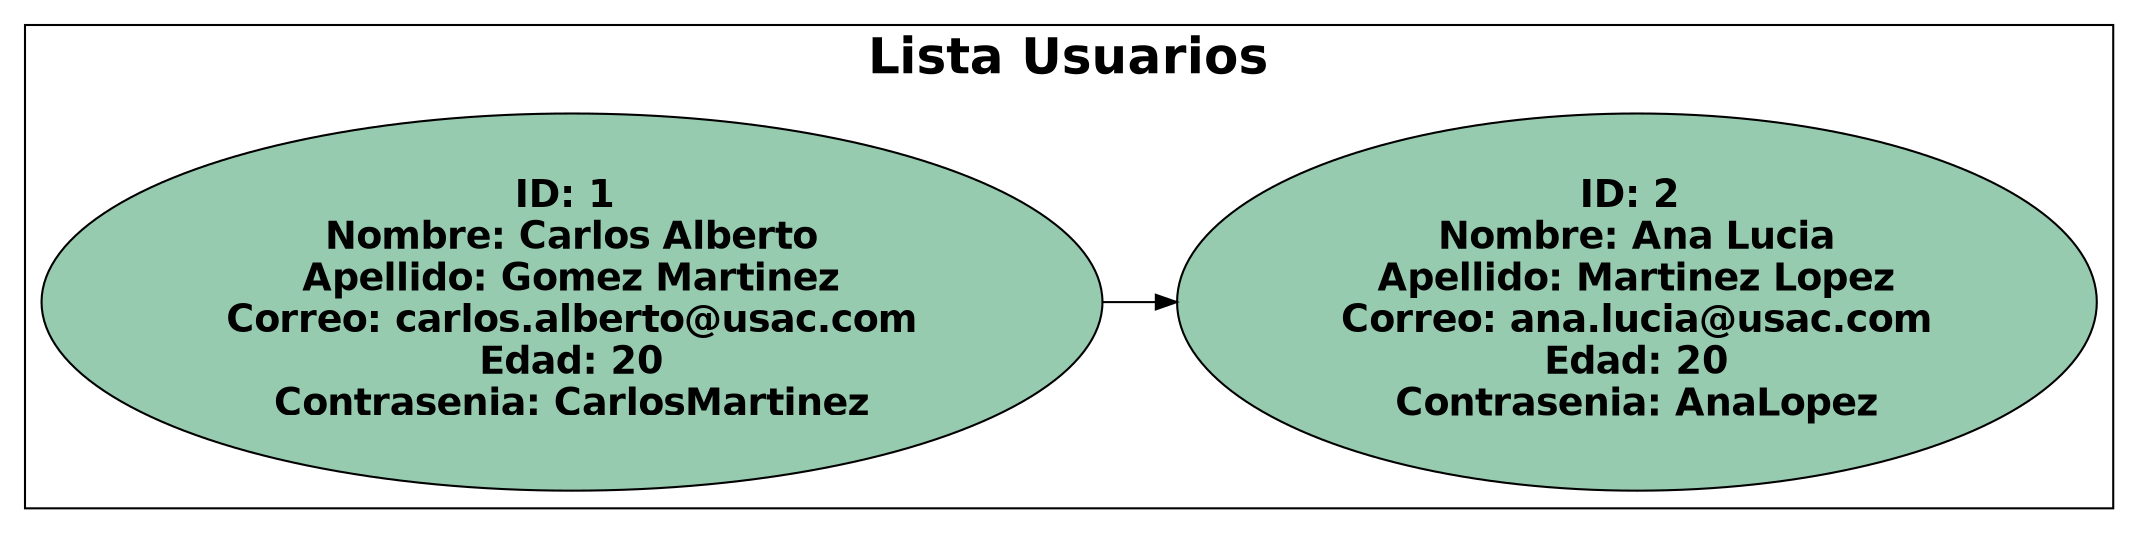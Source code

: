digraph G {
    node [shape=ellipse];
    rankdir=LR;
    subgraph cluster_0 {
        label = "Lista Usuarios";
        lalbelloc = "t";
        fontsize = 24;
        fontname = "Helvetica-Bold";
        n0 [label = "ID: 1 \n Nombre: Carlos Alberto \n Apellido: Gomez Martinez \n Correo: carlos.alberto@usac.com \n Edad: 20 \n Contrasenia: CarlosMartinez "  style="filled" fillcolor="#96cbb0" fontname="Helvetica-Bold" fontsize = 18];
        n1 [label = "ID: 2 \n Nombre: Ana Lucia \n Apellido: Martinez Lopez \n Correo: ana.lucia@usac.com \n Edad: 20 \n Contrasenia: AnaLopez "  style="filled" fillcolor="#96cbb0" fontname="Helvetica-Bold" fontsize = 18];
        n0 -> n1;
    }
}
